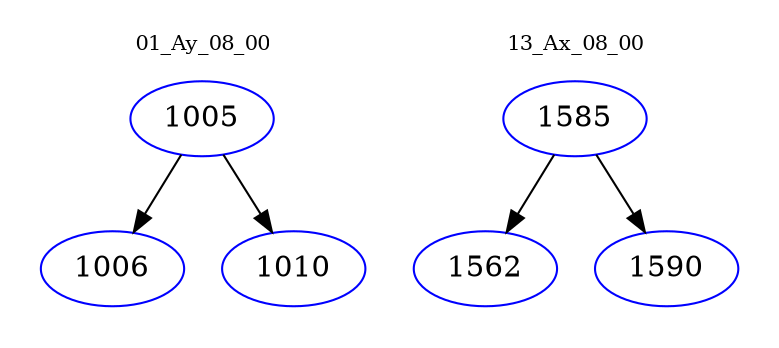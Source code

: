 digraph{
subgraph cluster_0 {
color = white
label = "01_Ay_08_00";
fontsize=10;
T0_1005 [label="1005", color="blue"]
T0_1005 -> T0_1006 [color="black"]
T0_1006 [label="1006", color="blue"]
T0_1005 -> T0_1010 [color="black"]
T0_1010 [label="1010", color="blue"]
}
subgraph cluster_1 {
color = white
label = "13_Ax_08_00";
fontsize=10;
T1_1585 [label="1585", color="blue"]
T1_1585 -> T1_1562 [color="black"]
T1_1562 [label="1562", color="blue"]
T1_1585 -> T1_1590 [color="black"]
T1_1590 [label="1590", color="blue"]
}
}
